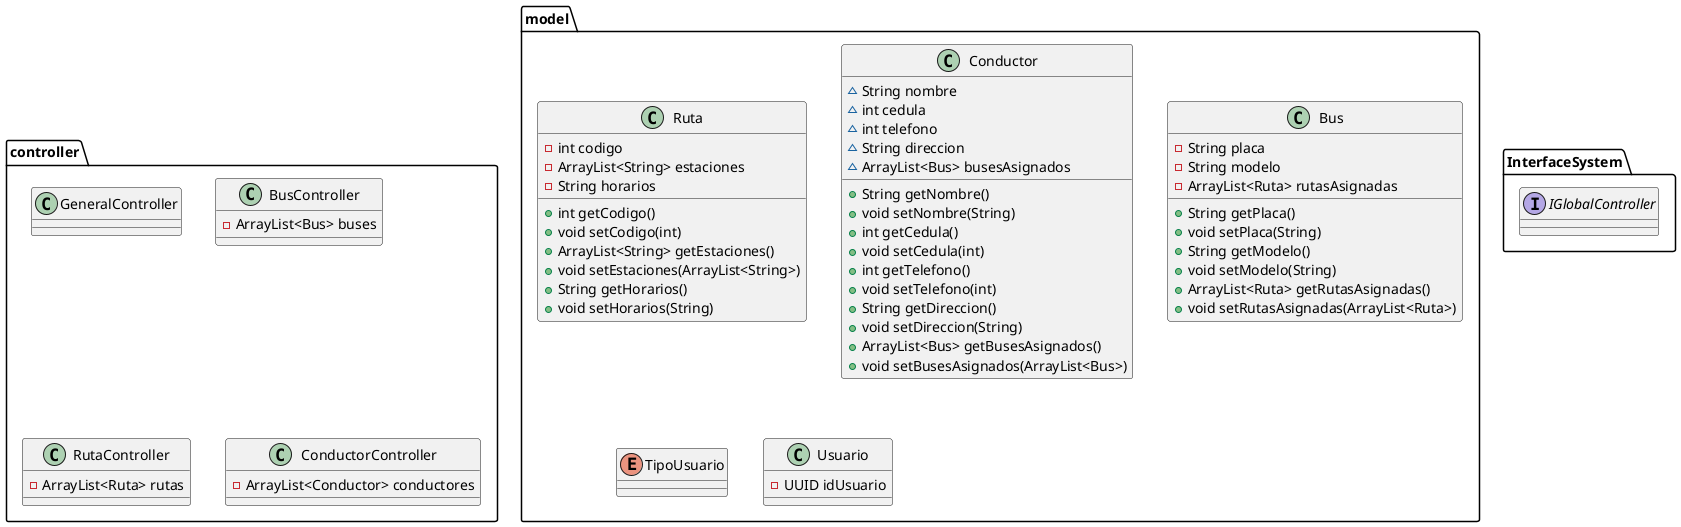 @startuml
class controller.GeneralController {
}
class controller.BusController {
- ArrayList<Bus> buses
}
class model.Ruta {
- int codigo
- ArrayList<String> estaciones
- String horarios
+ int getCodigo()
+ void setCodigo(int)
+ ArrayList<String> getEstaciones()
+ void setEstaciones(ArrayList<String>)
+ String getHorarios()
+ void setHorarios(String)
}
class model.Conductor {
~ String nombre
~ int cedula
~ int telefono
~ String direccion
~ ArrayList<Bus> busesAsignados
+ String getNombre()
+ void setNombre(String)
+ int getCedula()
+ void setCedula(int)
+ int getTelefono()
+ void setTelefono(int)
+ String getDireccion()
+ void setDireccion(String)
+ ArrayList<Bus> getBusesAsignados()
+ void setBusesAsignados(ArrayList<Bus>)
}
class controller.RutaController {
- ArrayList<Ruta> rutas
}
class model.Bus {
- String placa
- String modelo
- ArrayList<Ruta> rutasAsignadas
+ String getPlaca()
+ void setPlaca(String)
+ String getModelo()
+ void setModelo(String)
+ ArrayList<Ruta> getRutasAsignadas()
+ void setRutasAsignadas(ArrayList<Ruta>)
}
enum model.TipoUsuario {
}
class controller.ConductorController {
- ArrayList<Conductor> conductores
}
class model.Usuario {
- UUID idUsuario
}
interface InterfaceSystem.IGlobalController {
}
@enduml